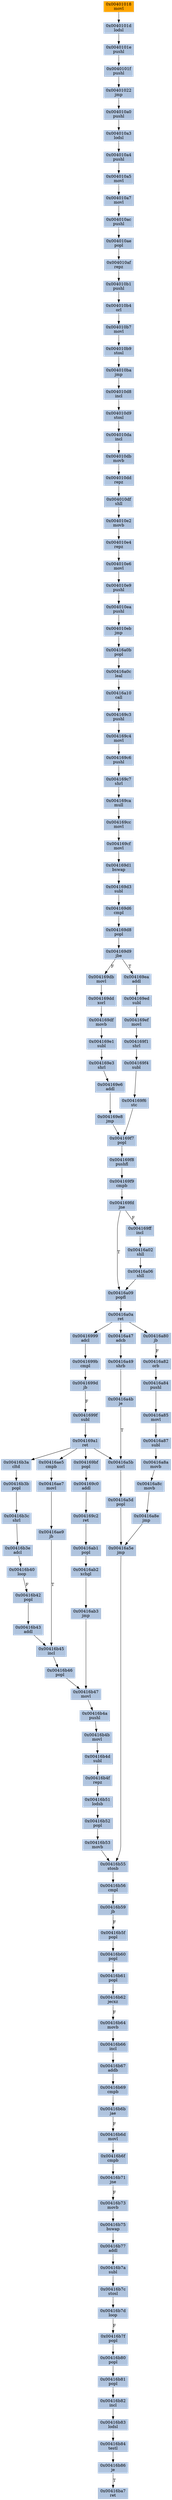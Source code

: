 strict digraph G {
	graph [bgcolor=transparent,
		name=G
	];
	node [color=lightsteelblue,
		fillcolor=lightsteelblue,
		shape=rectangle,
		style=filled
	];
	"0x00416b84"	[label="0x00416b84
testl"];
	"0x00416b86"	[label="0x00416b86
je"];
	"0x00416b84" -> "0x00416b86"	[color="#000000"];
	"0x00416b55"	[label="0x00416b55
stosb"];
	"0x00416b56"	[label="0x00416b56
cmpl"];
	"0x00416b55" -> "0x00416b56"	[color="#000000"];
	"0x00416b6f"	[label="0x00416b6f
cmpb"];
	"0x00416b71"	[label="0x00416b71
jne"];
	"0x00416b6f" -> "0x00416b71"	[color="#000000"];
	"0x00416b3e"	[label="0x00416b3e
adcl"];
	"0x00416b40"	[label="0x00416b40
loop"];
	"0x00416b3e" -> "0x00416b40"	[color="#000000"];
	"0x00416a10"	[label="0x00416a10
call"];
	"0x004169c3"	[label="0x004169c3
pushl"];
	"0x00416a10" -> "0x004169c3"	[color="#000000"];
	"0x004169df"	[label="0x004169df
movb"];
	"0x004169e1"	[label="0x004169e1
subl"];
	"0x004169df" -> "0x004169e1"	[color="#000000"];
	"0x00416b51"	[label="0x00416b51
lodsb"];
	"0x00416b52"	[label="0x00416b52
popl"];
	"0x00416b51" -> "0x00416b52"	[color="#000000"];
	"0x00416b3a"	[label="0x00416b3a
cltd"];
	"0x00416b3b"	[label="0x00416b3b
popl"];
	"0x00416b3a" -> "0x00416b3b"	[color="#000000"];
	"0x004169f9"	[label="0x004169f9
cmpb"];
	"0x004169fd"	[label="0x004169fd
jne"];
	"0x004169f9" -> "0x004169fd"	[color="#000000"];
	"0x00416b42"	[label="0x00416b42
popl"];
	"0x00416b43"	[label="0x00416b43
addl"];
	"0x00416b42" -> "0x00416b43"	[color="#000000"];
	"0x00416b6d"	[label="0x00416b6d
movl"];
	"0x00416b6d" -> "0x00416b6f"	[color="#000000"];
	"0x00416b7d"	[label="0x00416b7d
loop"];
	"0x00416b7f"	[label="0x00416b7f
popl"];
	"0x00416b7d" -> "0x00416b7f"	[color="#000000",
		label=F];
	"0x004169cc"	[label="0x004169cc
movl"];
	"0x004169cf"	[label="0x004169cf
movl"];
	"0x004169cc" -> "0x004169cf"	[color="#000000"];
	"0x004169e3"	[label="0x004169e3
shrl"];
	"0x004169e6"	[label="0x004169e6
addl"];
	"0x004169e3" -> "0x004169e6"	[color="#000000"];
	"0x00416b7c"	[label="0x00416b7c
stosl"];
	"0x00416b7c" -> "0x00416b7d"	[color="#000000"];
	"0x004169db"	[label="0x004169db
movl"];
	"0x004169dd"	[label="0x004169dd
xorl"];
	"0x004169db" -> "0x004169dd"	[color="#000000"];
	"0x00416b69"	[label="0x00416b69
cmpb"];
	"0x00416b6b"	[label="0x00416b6b
jae"];
	"0x00416b69" -> "0x00416b6b"	[color="#000000"];
	"0x00416a06"	[label="0x00416a06
shll"];
	"0x00416a09"	[label="0x00416a09
popfl"];
	"0x00416a06" -> "0x00416a09"	[color="#000000"];
	"0x00416ab1"	[label="0x00416ab1
popl"];
	"0x00416ab2"	[label="0x00416ab2
xchgl"];
	"0x00416ab1" -> "0x00416ab2"	[color="#000000"];
	"0x004169f8"	[label="0x004169f8
pushfl"];
	"0x004169f8" -> "0x004169f9"	[color="#000000"];
	"0x00416b47"	[label="0x00416b47
movl"];
	"0x00416b4a"	[label="0x00416b4a
pushl"];
	"0x00416b47" -> "0x00416b4a"	[color="#000000"];
	"0x004010d9"	[label="0x004010d9
stosl"];
	"0x004010da"	[label="0x004010da
incl"];
	"0x004010d9" -> "0x004010da"	[color="#000000"];
	"0x004169f4"	[label="0x004169f4
subl"];
	"0x004169f6"	[label="0x004169f6
stc"];
	"0x004169f4" -> "0x004169f6"	[color="#000000"];
	"0x004169ea"	[label="0x004169ea
addl"];
	"0x004169ed"	[label="0x004169ed
subl"];
	"0x004169ea" -> "0x004169ed"	[color="#000000"];
	"0x004010df"	[label="0x004010df
shll"];
	"0x004010e2"	[label="0x004010e2
movb"];
	"0x004010df" -> "0x004010e2"	[color="#000000"];
	"0x00416b4f"	[label="0x00416b4f
repz"];
	"0x00416b4f" -> "0x00416b51"	[color="#000000"];
	"0x00416b4b"	[label="0x00416b4b
movl"];
	"0x00416b4a" -> "0x00416b4b"	[color="#000000"];
	"0x004010b7"	[label="0x004010b7
movl"];
	"0x004010b9"	[label="0x004010b9
stosl"];
	"0x004010b7" -> "0x004010b9"	[color="#000000"];
	"0x004010db"	[label="0x004010db
movb"];
	"0x004010dd"	[label="0x004010dd
repz"];
	"0x004010db" -> "0x004010dd"	[color="#000000"];
	"0x00416b83"	[label="0x00416b83
lodsl"];
	"0x00416b83" -> "0x00416b84"	[color="#000000"];
	"0x004010a4"	[label="0x004010a4
pushl"];
	"0x004010a5"	[label="0x004010a5
movl"];
	"0x004010a4" -> "0x004010a5"	[color="#000000"];
	"0x00416b66"	[label="0x00416b66
incl"];
	"0x00416b67"	[label="0x00416b67
addb"];
	"0x00416b66" -> "0x00416b67"	[color="#000000"];
	"0x00416b7a"	[label="0x00416b7a
subl"];
	"0x00416b7a" -> "0x00416b7c"	[color="#000000"];
	"0x00416b59"	[label="0x00416b59
jb"];
	"0x00416b56" -> "0x00416b59"	[color="#000000"];
	"0x004169dd" -> "0x004169df"	[color="#000000"];
	"0x004010a7"	[label="0x004010a7
movl"];
	"0x004010ac"	[label="0x004010ac
pushl"];
	"0x004010a7" -> "0x004010ac"	[color="#000000"];
	"0x00416b53"	[label="0x00416b53
movb"];
	"0x00416b52" -> "0x00416b53"	[color="#000000"];
	"0x00416a4b"	[label="0x00416a4b
je"];
	"0x00416a5b"	[label="0x00416a5b
xorl"];
	"0x00416a4b" -> "0x00416a5b"	[color="#000000",
		label=T];
	"0x00401018"	[color=lightgrey,
		fillcolor=orange,
		label="0x00401018
movl"];
	"0x0040101d"	[label="0x0040101d
lodsl"];
	"0x00401018" -> "0x0040101d"	[color="#000000"];
	"0x004010e4"	[label="0x004010e4
repz"];
	"0x004010e2" -> "0x004010e4"	[color="#000000"];
	"0x004169c4"	[label="0x004169c4
movl"];
	"0x004169c6"	[label="0x004169c6
pushl"];
	"0x004169c4" -> "0x004169c6"	[color="#000000"];
	"0x0040101e"	[label="0x0040101e
pushl"];
	"0x0040101f"	[label="0x0040101f
pushl"];
	"0x0040101e" -> "0x0040101f"	[color="#000000"];
	"0x00416b53" -> "0x00416b55"	[color="#000000"];
	"0x00416b75"	[label="0x00416b75
bswap"];
	"0x00416b77"	[label="0x00416b77
addl"];
	"0x00416b75" -> "0x00416b77"	[color="#000000"];
	"0x00416b73"	[label="0x00416b73
movb"];
	"0x00416b73" -> "0x00416b75"	[color="#000000"];
	"0x00416a0c"	[label="0x00416a0c
leal"];
	"0x00416a0c" -> "0x00416a10"	[color="#000000"];
	"0x00416b46"	[label="0x00416b46
popl"];
	"0x00416b46" -> "0x00416b47"	[color="#000000"];
	"0x00416ae7"	[label="0x00416ae7
movl"];
	"0x00416ae9"	[label="0x00416ae9
jb"];
	"0x00416ae7" -> "0x00416ae9"	[color="#000000"];
	"0x004169e8"	[label="0x004169e8
jmp"];
	"0x004169f7"	[label="0x004169f7
popl"];
	"0x004169e8" -> "0x004169f7"	[color="#000000"];
	"0x00416b5f"	[label="0x00416b5f
popl"];
	"0x00416b59" -> "0x00416b5f"	[color="#000000",
		label=F];
	"0x00416ba7"	[label="0x00416ba7
ret"];
	"0x00416b64"	[label="0x00416b64
movb"];
	"0x00416b64" -> "0x00416b66"	[color="#000000"];
	"0x00416b62"	[label="0x00416b62
jecxz"];
	"0x00416b62" -> "0x00416b64"	[color="#000000",
		label=F];
	"0x004010ae"	[label="0x004010ae
popl"];
	"0x004010af"	[label="0x004010af
repz"];
	"0x004010ae" -> "0x004010af"	[color="#000000"];
	"0x0041699b"	[label="0x0041699b
cmpl"];
	"0x0041699d"	[label="0x0041699d
jb"];
	"0x0041699b" -> "0x0041699d"	[color="#000000"];
	"0x00416b3c"	[label="0x00416b3c
shrl"];
	"0x00416b3b" -> "0x00416b3c"	[color="#000000"];
	"0x00416999"	[label="0x00416999
adcl"];
	"0x00416999" -> "0x0041699b"	[color="#000000"];
	"0x004010d8"	[label="0x004010d8
incl"];
	"0x004010d8" -> "0x004010d9"	[color="#000000"];
	"0x00416a84"	[label="0x00416a84
pushl"];
	"0x00416a85"	[label="0x00416a85
movl"];
	"0x00416a84" -> "0x00416a85"	[color="#000000"];
	"0x004010a3"	[label="0x004010a3
lodsl"];
	"0x004010a3" -> "0x004010a4"	[color="#000000"];
	"0x00416a8c"	[label="0x00416a8c
movb"];
	"0x00416a8e"	[label="0x00416a8e
jmp"];
	"0x00416a8c" -> "0x00416a8e"	[color="#000000"];
	"0x00416a5d"	[label="0x00416a5d
popl"];
	"0x00416a5e"	[label="0x00416a5e
jmp"];
	"0x00416a5d" -> "0x00416a5e"	[color="#000000"];
	"0x004169ff"	[label="0x004169ff
incl"];
	"0x00416a02"	[label="0x00416a02
shll"];
	"0x004169ff" -> "0x00416a02"	[color="#000000"];
	"0x004169d6"	[label="0x004169d6
cmpl"];
	"0x004169d8"	[label="0x004169d8
popl"];
	"0x004169d6" -> "0x004169d8"	[color="#000000"];
	"0x004010e9"	[label="0x004010e9
pushl"];
	"0x004010ea"	[label="0x004010ea
pushl"];
	"0x004010e9" -> "0x004010ea"	[color="#000000"];
	"0x004010e6"	[label="0x004010e6
movl"];
	"0x004010e4" -> "0x004010e6"	[color="#000000"];
	"0x00416a87"	[label="0x00416a87
subl"];
	"0x00416a85" -> "0x00416a87"	[color="#000000"];
	"0x00416b40" -> "0x00416b42"	[color="#000000",
		label=F];
	"0x00416b61"	[label="0x00416b61
popl"];
	"0x00416b61" -> "0x00416b62"	[color="#000000"];
	"0x00401022"	[label="0x00401022
jmp"];
	"0x004010a0"	[label="0x004010a0
pushl"];
	"0x00401022" -> "0x004010a0"	[color="#000000"];
	"0x00416b6b" -> "0x00416b6d"	[color="#000000",
		label=F];
	"0x004010ba"	[label="0x004010ba
jmp"];
	"0x004010ba" -> "0x004010d8"	[color="#000000"];
	"0x004010b9" -> "0x004010ba"	[color="#000000"];
	"0x004169f6" -> "0x004169f7"	[color="#000000"];
	"0x004010b4"	[label="0x004010b4
orl"];
	"0x004010b4" -> "0x004010b7"	[color="#000000"];
	"0x0041699f"	[label="0x0041699f
subl"];
	"0x004169a1"	[label="0x004169a1
ret"];
	"0x0041699f" -> "0x004169a1"	[color="#000000"];
	"0x00416b86" -> "0x00416ba7"	[color="#000000",
		label=T];
	"0x00416a0a"	[label="0x00416a0a
ret"];
	"0x00416a0a" -> "0x00416999"	[color="#000000"];
	"0x00416a80"	[label="0x00416a80
jb"];
	"0x00416a0a" -> "0x00416a80"	[color="#000000"];
	"0x00416a47"	[label="0x00416a47
adcb"];
	"0x00416a0a" -> "0x00416a47"	[color="#000000"];
	"0x00416a82"	[label="0x00416a82
orb"];
	"0x00416a80" -> "0x00416a82"	[color="#000000",
		label=F];
	"0x00416a49"	[label="0x00416a49
shrb"];
	"0x00416a47" -> "0x00416a49"	[color="#000000"];
	"0x00416a8a"	[label="0x00416a8a
movb"];
	"0x00416a8a" -> "0x00416a8c"	[color="#000000"];
	"0x00416b3c" -> "0x00416b3e"	[color="#000000"];
	"0x004169a1" -> "0x00416b3a"	[color="#000000"];
	"0x004169a1" -> "0x00416a5b"	[color="#000000"];
	"0x004169bf"	[label="0x004169bf
popl"];
	"0x004169a1" -> "0x004169bf"	[color="#000000"];
	"0x00416ae5"	[label="0x00416ae5
cmpb"];
	"0x004169a1" -> "0x00416ae5"	[color="#000000"];
	"0x004169c7"	[label="0x004169c7
shrl"];
	"0x004169c6" -> "0x004169c7"	[color="#000000"];
	"0x00416a02" -> "0x00416a06"	[color="#000000"];
	"0x00416a8e" -> "0x00416a5e"	[color="#000000"];
	"0x00416a82" -> "0x00416a84"	[color="#000000"];
	"0x004169c0"	[label="0x004169c0
addl"];
	"0x004169c2"	[label="0x004169c2
ret"];
	"0x004169c0" -> "0x004169c2"	[color="#000000"];
	"0x004169f1"	[label="0x004169f1
shrl"];
	"0x004169f1" -> "0x004169f4"	[color="#000000"];
	"0x00416a09" -> "0x00416a0a"	[color="#000000"];
	"0x004169c3" -> "0x004169c4"	[color="#000000"];
	"0x004010eb"	[label="0x004010eb
jmp"];
	"0x00416a0b"	[label="0x00416a0b
popl"];
	"0x004010eb" -> "0x00416a0b"	[color="#000000"];
	"0x004010b1"	[label="0x004010b1
pushl"];
	"0x004010b1" -> "0x004010b4"	[color="#000000"];
	"0x00416b4d"	[label="0x00416b4d
subl"];
	"0x00416b4b" -> "0x00416b4d"	[color="#000000"];
	"0x004010a5" -> "0x004010a7"	[color="#000000"];
	"0x00416a87" -> "0x00416a8a"	[color="#000000"];
	"0x004010af" -> "0x004010b1"	[color="#000000"];
	"0x004169e1" -> "0x004169e3"	[color="#000000"];
	"0x004010a0" -> "0x004010a3"	[color="#000000"];
	"0x00416a5e" -> "0x00416b55"	[color="#000000"];
	"0x00416b81"	[label="0x00416b81
popl"];
	"0x00416b82"	[label="0x00416b82
incl"];
	"0x00416b81" -> "0x00416b82"	[color="#000000"];
	"0x004010ea" -> "0x004010eb"	[color="#000000"];
	"0x004169fd" -> "0x004169ff"	[color="#000000",
		label=F];
	"0x004169fd" -> "0x00416a09"	[color="#000000",
		label=T];
	"0x004169d9"	[label="0x004169d9
jbe"];
	"0x004169d8" -> "0x004169d9"	[color="#000000"];
	"0x00416a5b" -> "0x00416a5d"	[color="#000000"];
	"0x004169f7" -> "0x004169f8"	[color="#000000"];
	"0x00416b60"	[label="0x00416b60
popl"];
	"0x00416b5f" -> "0x00416b60"	[color="#000000"];
	"0x0040101f" -> "0x00401022"	[color="#000000"];
	"0x00416b60" -> "0x00416b61"	[color="#000000"];
	"0x004169e6" -> "0x004169e8"	[color="#000000"];
	"0x00416b45"	[label="0x00416b45
incl"];
	"0x00416ae9" -> "0x00416b45"	[color="#000000",
		label=T];
	"0x00416b82" -> "0x00416b83"	[color="#000000"];
	"0x00416ab3"	[label="0x00416ab3
jmp"];
	"0x00416ab2" -> "0x00416ab3"	[color="#000000"];
	"0x00416b80"	[label="0x00416b80
popl"];
	"0x00416b7f" -> "0x00416b80"	[color="#000000"];
	"0x00416b4d" -> "0x00416b4f"	[color="#000000"];
	"0x004010dd" -> "0x004010df"	[color="#000000"];
	"0x004169c2" -> "0x00416ab1"	[color="#000000"];
	"0x004169bf" -> "0x004169c0"	[color="#000000"];
	"0x004010ac" -> "0x004010ae"	[color="#000000"];
	"0x004169ef"	[label="0x004169ef
movl"];
	"0x004169ef" -> "0x004169f1"	[color="#000000"];
	"0x004169d1"	[label="0x004169d1
bswap"];
	"0x004169d3"	[label="0x004169d3
subl"];
	"0x004169d1" -> "0x004169d3"	[color="#000000"];
	"0x00416b80" -> "0x00416b81"	[color="#000000"];
	"0x004169d3" -> "0x004169d6"	[color="#000000"];
	"0x0041699d" -> "0x0041699f"	[color="#000000",
		label=F];
	"0x00416a0b" -> "0x00416a0c"	[color="#000000"];
	"0x00416b71" -> "0x00416b73"	[color="#000000",
		label=F];
	"0x004169ca"	[label="0x004169ca
mull"];
	"0x004169c7" -> "0x004169ca"	[color="#000000"];
	"0x004010da" -> "0x004010db"	[color="#000000"];
	"0x004169d9" -> "0x004169db"	[color="#000000",
		label=F];
	"0x004169d9" -> "0x004169ea"	[color="#000000",
		label=T];
	"0x0040101d" -> "0x0040101e"	[color="#000000"];
	"0x00416ab3" -> "0x00416b47"	[color="#000000"];
	"0x004169ed" -> "0x004169ef"	[color="#000000"];
	"0x00416ae5" -> "0x00416ae7"	[color="#000000"];
	"0x00416b67" -> "0x00416b69"	[color="#000000"];
	"0x004010e6" -> "0x004010e9"	[color="#000000"];
	"0x00416b45" -> "0x00416b46"	[color="#000000"];
	"0x00416b77" -> "0x00416b7a"	[color="#000000"];
	"0x004169ca" -> "0x004169cc"	[color="#000000"];
	"0x00416b43" -> "0x00416b45"	[color="#000000"];
	"0x00416a49" -> "0x00416a4b"	[color="#000000"];
	"0x004169cf" -> "0x004169d1"	[color="#000000"];
}
